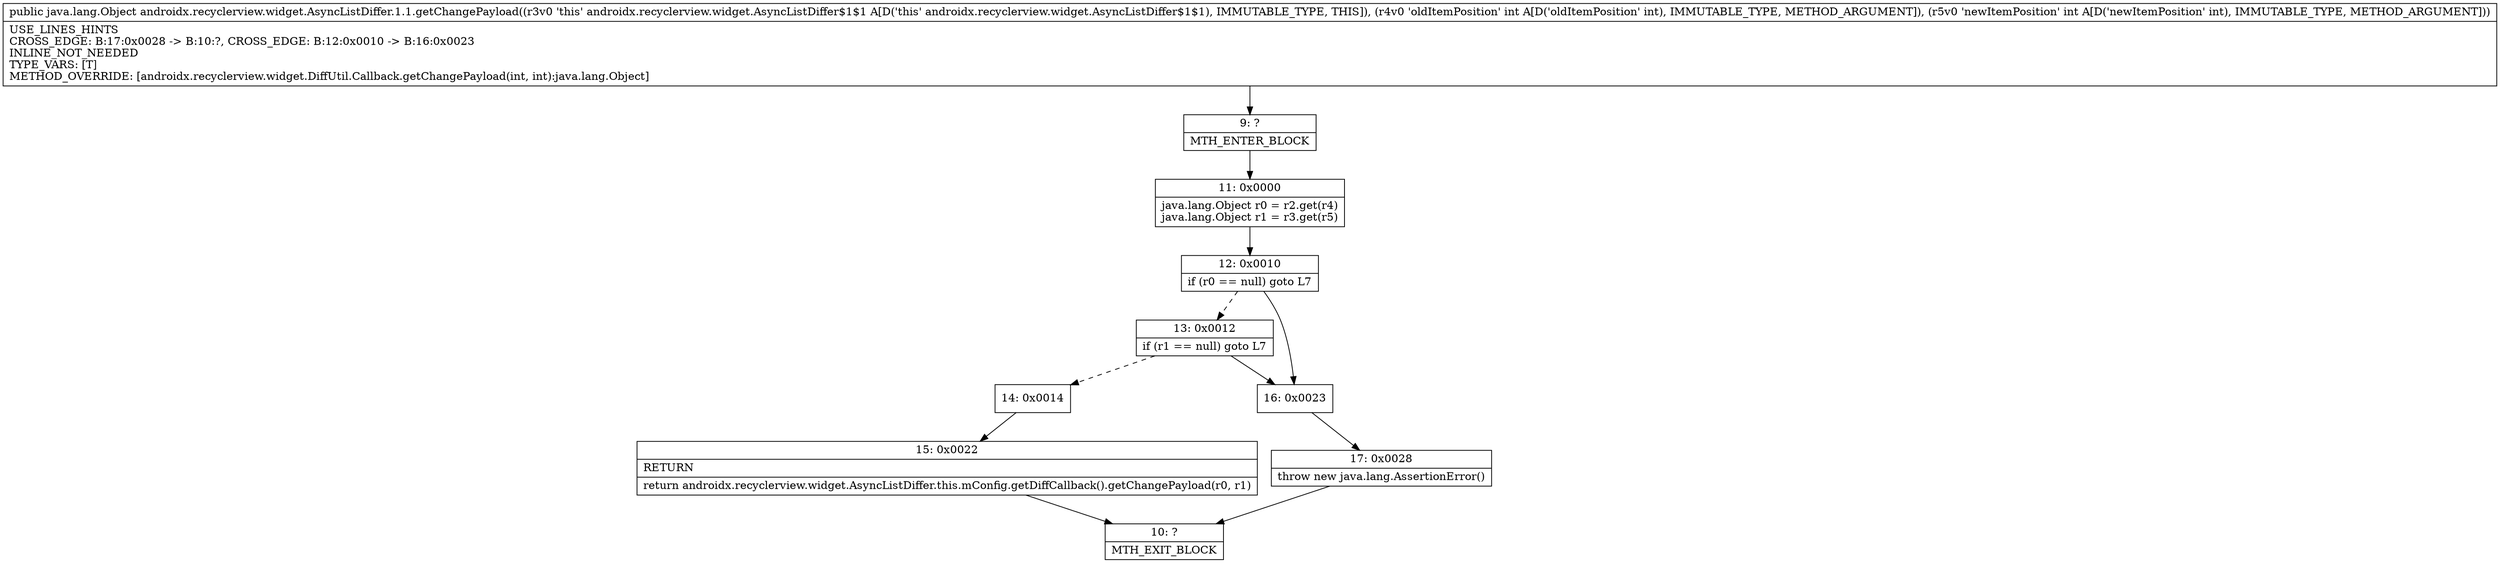 digraph "CFG forandroidx.recyclerview.widget.AsyncListDiffer.1.1.getChangePayload(II)Ljava\/lang\/Object;" {
Node_9 [shape=record,label="{9\:\ ?|MTH_ENTER_BLOCK\l}"];
Node_11 [shape=record,label="{11\:\ 0x0000|java.lang.Object r0 = r2.get(r4)\ljava.lang.Object r1 = r3.get(r5)\l}"];
Node_12 [shape=record,label="{12\:\ 0x0010|if (r0 == null) goto L7\l}"];
Node_13 [shape=record,label="{13\:\ 0x0012|if (r1 == null) goto L7\l}"];
Node_14 [shape=record,label="{14\:\ 0x0014}"];
Node_15 [shape=record,label="{15\:\ 0x0022|RETURN\l|return androidx.recyclerview.widget.AsyncListDiffer.this.mConfig.getDiffCallback().getChangePayload(r0, r1)\l}"];
Node_10 [shape=record,label="{10\:\ ?|MTH_EXIT_BLOCK\l}"];
Node_16 [shape=record,label="{16\:\ 0x0023}"];
Node_17 [shape=record,label="{17\:\ 0x0028|throw new java.lang.AssertionError()\l}"];
MethodNode[shape=record,label="{public java.lang.Object androidx.recyclerview.widget.AsyncListDiffer.1.1.getChangePayload((r3v0 'this' androidx.recyclerview.widget.AsyncListDiffer$1$1 A[D('this' androidx.recyclerview.widget.AsyncListDiffer$1$1), IMMUTABLE_TYPE, THIS]), (r4v0 'oldItemPosition' int A[D('oldItemPosition' int), IMMUTABLE_TYPE, METHOD_ARGUMENT]), (r5v0 'newItemPosition' int A[D('newItemPosition' int), IMMUTABLE_TYPE, METHOD_ARGUMENT]))  | USE_LINES_HINTS\lCROSS_EDGE: B:17:0x0028 \-\> B:10:?, CROSS_EDGE: B:12:0x0010 \-\> B:16:0x0023\lINLINE_NOT_NEEDED\lTYPE_VARS: [T]\lMETHOD_OVERRIDE: [androidx.recyclerview.widget.DiffUtil.Callback.getChangePayload(int, int):java.lang.Object]\l}"];
MethodNode -> Node_9;Node_9 -> Node_11;
Node_11 -> Node_12;
Node_12 -> Node_13[style=dashed];
Node_12 -> Node_16;
Node_13 -> Node_14[style=dashed];
Node_13 -> Node_16;
Node_14 -> Node_15;
Node_15 -> Node_10;
Node_16 -> Node_17;
Node_17 -> Node_10;
}

